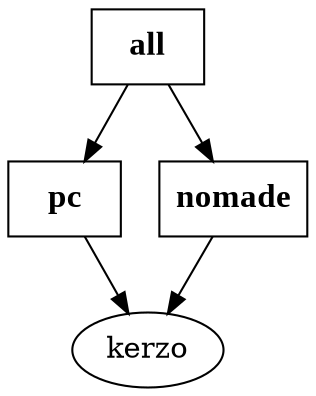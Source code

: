 digraph kerzo {
  pc -> kerzo;
  nomade -> kerzo;
  all -> nomade;
  all -> pc;
  nomade [shape=record label=<<font face="Times New Roman, Bold" point-size="16">nomade</font>>]
  pc [shape=record label=<<font face="Times New Roman, Bold" point-size="16">pc</font>>]
  kerzo [label="kerzo"]
  all [shape=record label=<<font face="Times New Roman, Bold" point-size="16">all</font>>]
}
